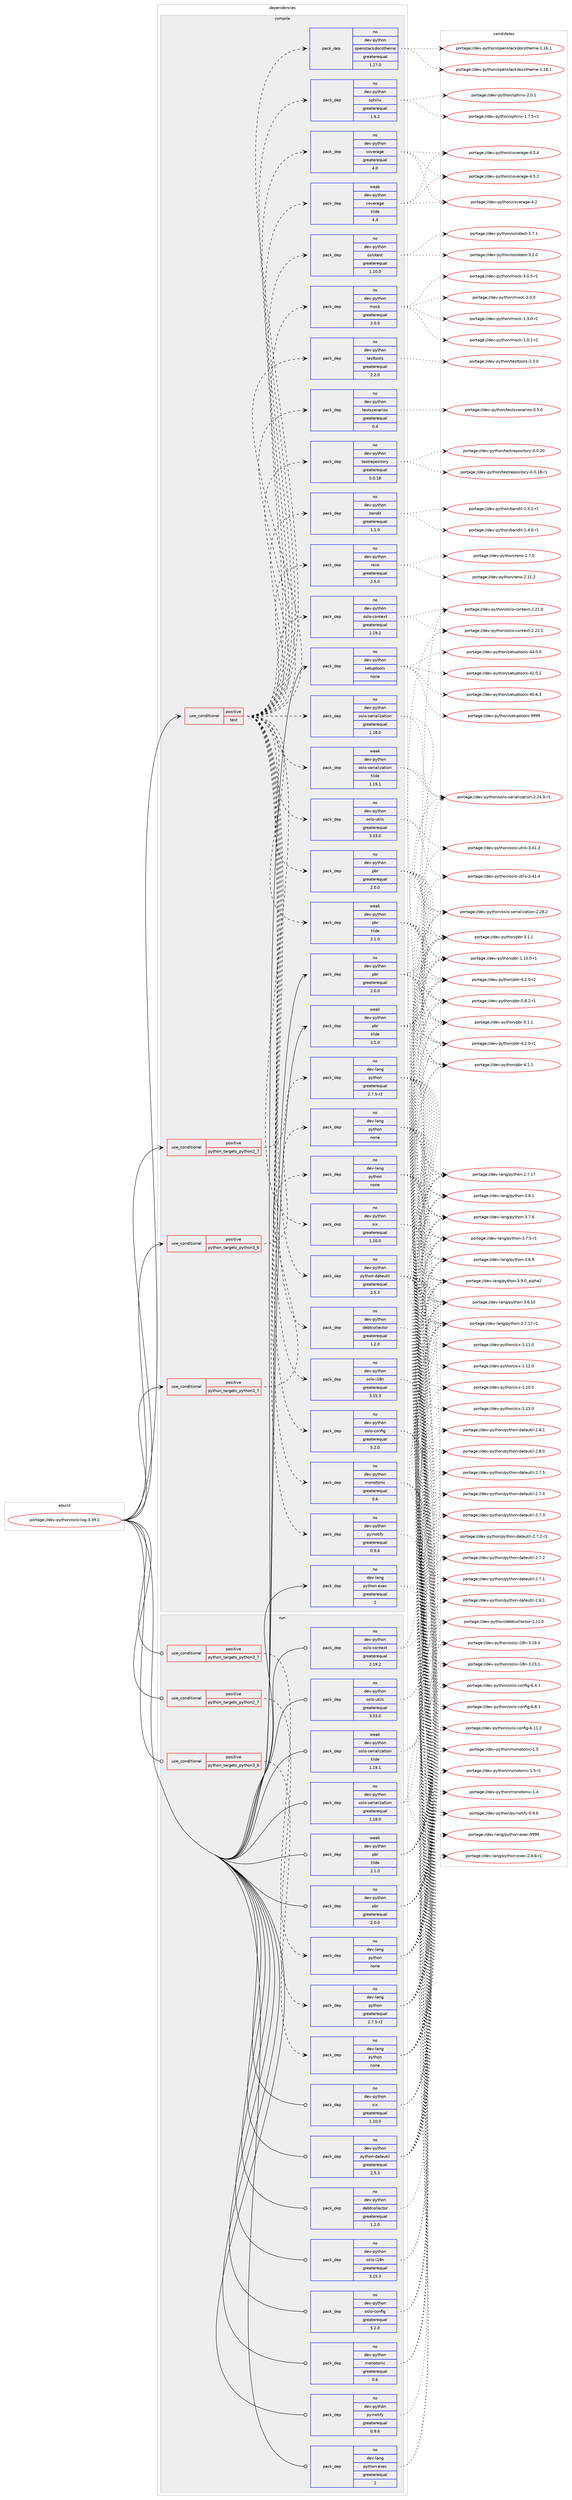 digraph prolog {

# *************
# Graph options
# *************

newrank=true;
concentrate=true;
compound=true;
graph [rankdir=LR,fontname=Helvetica,fontsize=10,ranksep=1.5];#, ranksep=2.5, nodesep=0.2];
edge  [arrowhead=vee];
node  [fontname=Helvetica,fontsize=10];

# **********
# The ebuild
# **********

subgraph cluster_leftcol {
color=gray;
rank=same;
label=<<i>ebuild</i>>;
id [label="portage://dev-python/oslo-log-3.39.2", color=red, width=4, href="../dev-python/oslo-log-3.39.2.svg"];
}

# ****************
# The dependencies
# ****************

subgraph cluster_midcol {
color=gray;
label=<<i>dependencies</i>>;
subgraph cluster_compile {
fillcolor="#eeeeee";
style=filled;
label=<<i>compile</i>>;
subgraph cond111682 {
dependency445777 [label=<<TABLE BORDER="0" CELLBORDER="1" CELLSPACING="0" CELLPADDING="4"><TR><TD ROWSPAN="3" CELLPADDING="10">use_conditional</TD></TR><TR><TD>positive</TD></TR><TR><TD>python_targets_python2_7</TD></TR></TABLE>>, shape=none, color=red];
subgraph pack329122 {
dependency445778 [label=<<TABLE BORDER="0" CELLBORDER="1" CELLSPACING="0" CELLPADDING="4" WIDTH="220"><TR><TD ROWSPAN="6" CELLPADDING="30">pack_dep</TD></TR><TR><TD WIDTH="110">no</TD></TR><TR><TD>dev-lang</TD></TR><TR><TD>python</TD></TR><TR><TD>greaterequal</TD></TR><TR><TD>2.7.5-r2</TD></TR></TABLE>>, shape=none, color=blue];
}
dependency445777:e -> dependency445778:w [weight=20,style="dashed",arrowhead="vee"];
}
id:e -> dependency445777:w [weight=20,style="solid",arrowhead="vee"];
subgraph cond111683 {
dependency445779 [label=<<TABLE BORDER="0" CELLBORDER="1" CELLSPACING="0" CELLPADDING="4"><TR><TD ROWSPAN="3" CELLPADDING="10">use_conditional</TD></TR><TR><TD>positive</TD></TR><TR><TD>python_targets_python3_6</TD></TR></TABLE>>, shape=none, color=red];
subgraph pack329123 {
dependency445780 [label=<<TABLE BORDER="0" CELLBORDER="1" CELLSPACING="0" CELLPADDING="4" WIDTH="220"><TR><TD ROWSPAN="6" CELLPADDING="30">pack_dep</TD></TR><TR><TD WIDTH="110">no</TD></TR><TR><TD>dev-lang</TD></TR><TR><TD>python</TD></TR><TR><TD>none</TD></TR><TR><TD></TD></TR></TABLE>>, shape=none, color=blue];
}
dependency445779:e -> dependency445780:w [weight=20,style="dashed",arrowhead="vee"];
}
id:e -> dependency445779:w [weight=20,style="solid",arrowhead="vee"];
subgraph cond111684 {
dependency445781 [label=<<TABLE BORDER="0" CELLBORDER="1" CELLSPACING="0" CELLPADDING="4"><TR><TD ROWSPAN="3" CELLPADDING="10">use_conditional</TD></TR><TR><TD>positive</TD></TR><TR><TD>python_targets_python3_7</TD></TR></TABLE>>, shape=none, color=red];
subgraph pack329124 {
dependency445782 [label=<<TABLE BORDER="0" CELLBORDER="1" CELLSPACING="0" CELLPADDING="4" WIDTH="220"><TR><TD ROWSPAN="6" CELLPADDING="30">pack_dep</TD></TR><TR><TD WIDTH="110">no</TD></TR><TR><TD>dev-lang</TD></TR><TR><TD>python</TD></TR><TR><TD>none</TD></TR><TR><TD></TD></TR></TABLE>>, shape=none, color=blue];
}
dependency445781:e -> dependency445782:w [weight=20,style="dashed",arrowhead="vee"];
}
id:e -> dependency445781:w [weight=20,style="solid",arrowhead="vee"];
subgraph cond111685 {
dependency445783 [label=<<TABLE BORDER="0" CELLBORDER="1" CELLSPACING="0" CELLPADDING="4"><TR><TD ROWSPAN="3" CELLPADDING="10">use_conditional</TD></TR><TR><TD>positive</TD></TR><TR><TD>test</TD></TR></TABLE>>, shape=none, color=red];
subgraph pack329125 {
dependency445784 [label=<<TABLE BORDER="0" CELLBORDER="1" CELLSPACING="0" CELLPADDING="4" WIDTH="220"><TR><TD ROWSPAN="6" CELLPADDING="30">pack_dep</TD></TR><TR><TD WIDTH="110">no</TD></TR><TR><TD>dev-python</TD></TR><TR><TD>pbr</TD></TR><TR><TD>greaterequal</TD></TR><TR><TD>2.0.0</TD></TR></TABLE>>, shape=none, color=blue];
}
dependency445783:e -> dependency445784:w [weight=20,style="dashed",arrowhead="vee"];
subgraph pack329126 {
dependency445785 [label=<<TABLE BORDER="0" CELLBORDER="1" CELLSPACING="0" CELLPADDING="4" WIDTH="220"><TR><TD ROWSPAN="6" CELLPADDING="30">pack_dep</TD></TR><TR><TD WIDTH="110">weak</TD></TR><TR><TD>dev-python</TD></TR><TR><TD>pbr</TD></TR><TR><TD>tilde</TD></TR><TR><TD>2.1.0</TD></TR></TABLE>>, shape=none, color=blue];
}
dependency445783:e -> dependency445785:w [weight=20,style="dashed",arrowhead="vee"];
subgraph pack329127 {
dependency445786 [label=<<TABLE BORDER="0" CELLBORDER="1" CELLSPACING="0" CELLPADDING="4" WIDTH="220"><TR><TD ROWSPAN="6" CELLPADDING="30">pack_dep</TD></TR><TR><TD WIDTH="110">no</TD></TR><TR><TD>dev-python</TD></TR><TR><TD>six</TD></TR><TR><TD>greaterequal</TD></TR><TR><TD>1.10.0</TD></TR></TABLE>>, shape=none, color=blue];
}
dependency445783:e -> dependency445786:w [weight=20,style="dashed",arrowhead="vee"];
subgraph pack329128 {
dependency445787 [label=<<TABLE BORDER="0" CELLBORDER="1" CELLSPACING="0" CELLPADDING="4" WIDTH="220"><TR><TD ROWSPAN="6" CELLPADDING="30">pack_dep</TD></TR><TR><TD WIDTH="110">no</TD></TR><TR><TD>dev-python</TD></TR><TR><TD>oslo-config</TD></TR><TR><TD>greaterequal</TD></TR><TR><TD>5.2.0</TD></TR></TABLE>>, shape=none, color=blue];
}
dependency445783:e -> dependency445787:w [weight=20,style="dashed",arrowhead="vee"];
subgraph pack329129 {
dependency445788 [label=<<TABLE BORDER="0" CELLBORDER="1" CELLSPACING="0" CELLPADDING="4" WIDTH="220"><TR><TD ROWSPAN="6" CELLPADDING="30">pack_dep</TD></TR><TR><TD WIDTH="110">no</TD></TR><TR><TD>dev-python</TD></TR><TR><TD>oslo-context</TD></TR><TR><TD>greaterequal</TD></TR><TR><TD>2.19.2</TD></TR></TABLE>>, shape=none, color=blue];
}
dependency445783:e -> dependency445788:w [weight=20,style="dashed",arrowhead="vee"];
subgraph pack329130 {
dependency445789 [label=<<TABLE BORDER="0" CELLBORDER="1" CELLSPACING="0" CELLPADDING="4" WIDTH="220"><TR><TD ROWSPAN="6" CELLPADDING="30">pack_dep</TD></TR><TR><TD WIDTH="110">no</TD></TR><TR><TD>dev-python</TD></TR><TR><TD>oslo-i18n</TD></TR><TR><TD>greaterequal</TD></TR><TR><TD>3.15.3</TD></TR></TABLE>>, shape=none, color=blue];
}
dependency445783:e -> dependency445789:w [weight=20,style="dashed",arrowhead="vee"];
subgraph pack329131 {
dependency445790 [label=<<TABLE BORDER="0" CELLBORDER="1" CELLSPACING="0" CELLPADDING="4" WIDTH="220"><TR><TD ROWSPAN="6" CELLPADDING="30">pack_dep</TD></TR><TR><TD WIDTH="110">no</TD></TR><TR><TD>dev-python</TD></TR><TR><TD>oslo-utils</TD></TR><TR><TD>greaterequal</TD></TR><TR><TD>3.33.0</TD></TR></TABLE>>, shape=none, color=blue];
}
dependency445783:e -> dependency445790:w [weight=20,style="dashed",arrowhead="vee"];
subgraph pack329132 {
dependency445791 [label=<<TABLE BORDER="0" CELLBORDER="1" CELLSPACING="0" CELLPADDING="4" WIDTH="220"><TR><TD ROWSPAN="6" CELLPADDING="30">pack_dep</TD></TR><TR><TD WIDTH="110">no</TD></TR><TR><TD>dev-python</TD></TR><TR><TD>oslo-serialization</TD></TR><TR><TD>greaterequal</TD></TR><TR><TD>1.18.0</TD></TR></TABLE>>, shape=none, color=blue];
}
dependency445783:e -> dependency445791:w [weight=20,style="dashed",arrowhead="vee"];
subgraph pack329133 {
dependency445792 [label=<<TABLE BORDER="0" CELLBORDER="1" CELLSPACING="0" CELLPADDING="4" WIDTH="220"><TR><TD ROWSPAN="6" CELLPADDING="30">pack_dep</TD></TR><TR><TD WIDTH="110">weak</TD></TR><TR><TD>dev-python</TD></TR><TR><TD>oslo-serialization</TD></TR><TR><TD>tilde</TD></TR><TR><TD>1.19.1</TD></TR></TABLE>>, shape=none, color=blue];
}
dependency445783:e -> dependency445792:w [weight=20,style="dashed",arrowhead="vee"];
subgraph pack329134 {
dependency445793 [label=<<TABLE BORDER="0" CELLBORDER="1" CELLSPACING="0" CELLPADDING="4" WIDTH="220"><TR><TD ROWSPAN="6" CELLPADDING="30">pack_dep</TD></TR><TR><TD WIDTH="110">no</TD></TR><TR><TD>dev-python</TD></TR><TR><TD>debtcollector</TD></TR><TR><TD>greaterequal</TD></TR><TR><TD>1.2.0</TD></TR></TABLE>>, shape=none, color=blue];
}
dependency445783:e -> dependency445793:w [weight=20,style="dashed",arrowhead="vee"];
subgraph pack329135 {
dependency445794 [label=<<TABLE BORDER="0" CELLBORDER="1" CELLSPACING="0" CELLPADDING="4" WIDTH="220"><TR><TD ROWSPAN="6" CELLPADDING="30">pack_dep</TD></TR><TR><TD WIDTH="110">no</TD></TR><TR><TD>dev-python</TD></TR><TR><TD>pyinotify</TD></TR><TR><TD>greaterequal</TD></TR><TR><TD>0.9.6</TD></TR></TABLE>>, shape=none, color=blue];
}
dependency445783:e -> dependency445794:w [weight=20,style="dashed",arrowhead="vee"];
subgraph pack329136 {
dependency445795 [label=<<TABLE BORDER="0" CELLBORDER="1" CELLSPACING="0" CELLPADDING="4" WIDTH="220"><TR><TD ROWSPAN="6" CELLPADDING="30">pack_dep</TD></TR><TR><TD WIDTH="110">no</TD></TR><TR><TD>dev-python</TD></TR><TR><TD>python-dateutil</TD></TR><TR><TD>greaterequal</TD></TR><TR><TD>2.5.3</TD></TR></TABLE>>, shape=none, color=blue];
}
dependency445783:e -> dependency445795:w [weight=20,style="dashed",arrowhead="vee"];
subgraph pack329137 {
dependency445796 [label=<<TABLE BORDER="0" CELLBORDER="1" CELLSPACING="0" CELLPADDING="4" WIDTH="220"><TR><TD ROWSPAN="6" CELLPADDING="30">pack_dep</TD></TR><TR><TD WIDTH="110">no</TD></TR><TR><TD>dev-python</TD></TR><TR><TD>monotonic</TD></TR><TR><TD>greaterequal</TD></TR><TR><TD>0.6</TD></TR></TABLE>>, shape=none, color=blue];
}
dependency445783:e -> dependency445796:w [weight=20,style="dashed",arrowhead="vee"];
subgraph pack329138 {
dependency445797 [label=<<TABLE BORDER="0" CELLBORDER="1" CELLSPACING="0" CELLPADDING="4" WIDTH="220"><TR><TD ROWSPAN="6" CELLPADDING="30">pack_dep</TD></TR><TR><TD WIDTH="110">no</TD></TR><TR><TD>dev-python</TD></TR><TR><TD>testrepository</TD></TR><TR><TD>greaterequal</TD></TR><TR><TD>0.0.18</TD></TR></TABLE>>, shape=none, color=blue];
}
dependency445783:e -> dependency445797:w [weight=20,style="dashed",arrowhead="vee"];
subgraph pack329139 {
dependency445798 [label=<<TABLE BORDER="0" CELLBORDER="1" CELLSPACING="0" CELLPADDING="4" WIDTH="220"><TR><TD ROWSPAN="6" CELLPADDING="30">pack_dep</TD></TR><TR><TD WIDTH="110">no</TD></TR><TR><TD>dev-python</TD></TR><TR><TD>testscenarios</TD></TR><TR><TD>greaterequal</TD></TR><TR><TD>0.4</TD></TR></TABLE>>, shape=none, color=blue];
}
dependency445783:e -> dependency445798:w [weight=20,style="dashed",arrowhead="vee"];
subgraph pack329140 {
dependency445799 [label=<<TABLE BORDER="0" CELLBORDER="1" CELLSPACING="0" CELLPADDING="4" WIDTH="220"><TR><TD ROWSPAN="6" CELLPADDING="30">pack_dep</TD></TR><TR><TD WIDTH="110">no</TD></TR><TR><TD>dev-python</TD></TR><TR><TD>testtools</TD></TR><TR><TD>greaterequal</TD></TR><TR><TD>2.2.0</TD></TR></TABLE>>, shape=none, color=blue];
}
dependency445783:e -> dependency445799:w [weight=20,style="dashed",arrowhead="vee"];
subgraph pack329141 {
dependency445800 [label=<<TABLE BORDER="0" CELLBORDER="1" CELLSPACING="0" CELLPADDING="4" WIDTH="220"><TR><TD ROWSPAN="6" CELLPADDING="30">pack_dep</TD></TR><TR><TD WIDTH="110">no</TD></TR><TR><TD>dev-python</TD></TR><TR><TD>mock</TD></TR><TR><TD>greaterequal</TD></TR><TR><TD>2.0.0</TD></TR></TABLE>>, shape=none, color=blue];
}
dependency445783:e -> dependency445800:w [weight=20,style="dashed",arrowhead="vee"];
subgraph pack329142 {
dependency445801 [label=<<TABLE BORDER="0" CELLBORDER="1" CELLSPACING="0" CELLPADDING="4" WIDTH="220"><TR><TD ROWSPAN="6" CELLPADDING="30">pack_dep</TD></TR><TR><TD WIDTH="110">no</TD></TR><TR><TD>dev-python</TD></TR><TR><TD>oslotest</TD></TR><TR><TD>greaterequal</TD></TR><TR><TD>1.10.0</TD></TR></TABLE>>, shape=none, color=blue];
}
dependency445783:e -> dependency445801:w [weight=20,style="dashed",arrowhead="vee"];
subgraph pack329143 {
dependency445802 [label=<<TABLE BORDER="0" CELLBORDER="1" CELLSPACING="0" CELLPADDING="4" WIDTH="220"><TR><TD ROWSPAN="6" CELLPADDING="30">pack_dep</TD></TR><TR><TD WIDTH="110">no</TD></TR><TR><TD>dev-python</TD></TR><TR><TD>coverage</TD></TR><TR><TD>greaterequal</TD></TR><TR><TD>4.0</TD></TR></TABLE>>, shape=none, color=blue];
}
dependency445783:e -> dependency445802:w [weight=20,style="dashed",arrowhead="vee"];
subgraph pack329144 {
dependency445803 [label=<<TABLE BORDER="0" CELLBORDER="1" CELLSPACING="0" CELLPADDING="4" WIDTH="220"><TR><TD ROWSPAN="6" CELLPADDING="30">pack_dep</TD></TR><TR><TD WIDTH="110">weak</TD></TR><TR><TD>dev-python</TD></TR><TR><TD>coverage</TD></TR><TR><TD>tilde</TD></TR><TR><TD>4.4</TD></TR></TABLE>>, shape=none, color=blue];
}
dependency445783:e -> dependency445803:w [weight=20,style="dashed",arrowhead="vee"];
subgraph pack329145 {
dependency445804 [label=<<TABLE BORDER="0" CELLBORDER="1" CELLSPACING="0" CELLPADDING="4" WIDTH="220"><TR><TD ROWSPAN="6" CELLPADDING="30">pack_dep</TD></TR><TR><TD WIDTH="110">no</TD></TR><TR><TD>dev-python</TD></TR><TR><TD>sphinx</TD></TR><TR><TD>greaterequal</TD></TR><TR><TD>1.6.2</TD></TR></TABLE>>, shape=none, color=blue];
}
dependency445783:e -> dependency445804:w [weight=20,style="dashed",arrowhead="vee"];
subgraph pack329146 {
dependency445805 [label=<<TABLE BORDER="0" CELLBORDER="1" CELLSPACING="0" CELLPADDING="4" WIDTH="220"><TR><TD ROWSPAN="6" CELLPADDING="30">pack_dep</TD></TR><TR><TD WIDTH="110">no</TD></TR><TR><TD>dev-python</TD></TR><TR><TD>openstackdocstheme</TD></TR><TR><TD>greaterequal</TD></TR><TR><TD>1.17.0</TD></TR></TABLE>>, shape=none, color=blue];
}
dependency445783:e -> dependency445805:w [weight=20,style="dashed",arrowhead="vee"];
subgraph pack329147 {
dependency445806 [label=<<TABLE BORDER="0" CELLBORDER="1" CELLSPACING="0" CELLPADDING="4" WIDTH="220"><TR><TD ROWSPAN="6" CELLPADDING="30">pack_dep</TD></TR><TR><TD WIDTH="110">no</TD></TR><TR><TD>dev-python</TD></TR><TR><TD>reno</TD></TR><TR><TD>greaterequal</TD></TR><TR><TD>2.5.0</TD></TR></TABLE>>, shape=none, color=blue];
}
dependency445783:e -> dependency445806:w [weight=20,style="dashed",arrowhead="vee"];
subgraph pack329148 {
dependency445807 [label=<<TABLE BORDER="0" CELLBORDER="1" CELLSPACING="0" CELLPADDING="4" WIDTH="220"><TR><TD ROWSPAN="6" CELLPADDING="30">pack_dep</TD></TR><TR><TD WIDTH="110">no</TD></TR><TR><TD>dev-python</TD></TR><TR><TD>bandit</TD></TR><TR><TD>greaterequal</TD></TR><TR><TD>1.1.0</TD></TR></TABLE>>, shape=none, color=blue];
}
dependency445783:e -> dependency445807:w [weight=20,style="dashed",arrowhead="vee"];
}
id:e -> dependency445783:w [weight=20,style="solid",arrowhead="vee"];
subgraph pack329149 {
dependency445808 [label=<<TABLE BORDER="0" CELLBORDER="1" CELLSPACING="0" CELLPADDING="4" WIDTH="220"><TR><TD ROWSPAN="6" CELLPADDING="30">pack_dep</TD></TR><TR><TD WIDTH="110">no</TD></TR><TR><TD>dev-lang</TD></TR><TR><TD>python-exec</TD></TR><TR><TD>greaterequal</TD></TR><TR><TD>2</TD></TR></TABLE>>, shape=none, color=blue];
}
id:e -> dependency445808:w [weight=20,style="solid",arrowhead="vee"];
subgraph pack329150 {
dependency445809 [label=<<TABLE BORDER="0" CELLBORDER="1" CELLSPACING="0" CELLPADDING="4" WIDTH="220"><TR><TD ROWSPAN="6" CELLPADDING="30">pack_dep</TD></TR><TR><TD WIDTH="110">no</TD></TR><TR><TD>dev-python</TD></TR><TR><TD>pbr</TD></TR><TR><TD>greaterequal</TD></TR><TR><TD>2.0.0</TD></TR></TABLE>>, shape=none, color=blue];
}
id:e -> dependency445809:w [weight=20,style="solid",arrowhead="vee"];
subgraph pack329151 {
dependency445810 [label=<<TABLE BORDER="0" CELLBORDER="1" CELLSPACING="0" CELLPADDING="4" WIDTH="220"><TR><TD ROWSPAN="6" CELLPADDING="30">pack_dep</TD></TR><TR><TD WIDTH="110">no</TD></TR><TR><TD>dev-python</TD></TR><TR><TD>setuptools</TD></TR><TR><TD>none</TD></TR><TR><TD></TD></TR></TABLE>>, shape=none, color=blue];
}
id:e -> dependency445810:w [weight=20,style="solid",arrowhead="vee"];
subgraph pack329152 {
dependency445811 [label=<<TABLE BORDER="0" CELLBORDER="1" CELLSPACING="0" CELLPADDING="4" WIDTH="220"><TR><TD ROWSPAN="6" CELLPADDING="30">pack_dep</TD></TR><TR><TD WIDTH="110">weak</TD></TR><TR><TD>dev-python</TD></TR><TR><TD>pbr</TD></TR><TR><TD>tilde</TD></TR><TR><TD>2.1.0</TD></TR></TABLE>>, shape=none, color=blue];
}
id:e -> dependency445811:w [weight=20,style="solid",arrowhead="vee"];
}
subgraph cluster_compileandrun {
fillcolor="#eeeeee";
style=filled;
label=<<i>compile and run</i>>;
}
subgraph cluster_run {
fillcolor="#eeeeee";
style=filled;
label=<<i>run</i>>;
subgraph cond111686 {
dependency445812 [label=<<TABLE BORDER="0" CELLBORDER="1" CELLSPACING="0" CELLPADDING="4"><TR><TD ROWSPAN="3" CELLPADDING="10">use_conditional</TD></TR><TR><TD>positive</TD></TR><TR><TD>python_targets_python2_7</TD></TR></TABLE>>, shape=none, color=red];
subgraph pack329153 {
dependency445813 [label=<<TABLE BORDER="0" CELLBORDER="1" CELLSPACING="0" CELLPADDING="4" WIDTH="220"><TR><TD ROWSPAN="6" CELLPADDING="30">pack_dep</TD></TR><TR><TD WIDTH="110">no</TD></TR><TR><TD>dev-lang</TD></TR><TR><TD>python</TD></TR><TR><TD>greaterequal</TD></TR><TR><TD>2.7.5-r2</TD></TR></TABLE>>, shape=none, color=blue];
}
dependency445812:e -> dependency445813:w [weight=20,style="dashed",arrowhead="vee"];
}
id:e -> dependency445812:w [weight=20,style="solid",arrowhead="odot"];
subgraph cond111687 {
dependency445814 [label=<<TABLE BORDER="0" CELLBORDER="1" CELLSPACING="0" CELLPADDING="4"><TR><TD ROWSPAN="3" CELLPADDING="10">use_conditional</TD></TR><TR><TD>positive</TD></TR><TR><TD>python_targets_python3_6</TD></TR></TABLE>>, shape=none, color=red];
subgraph pack329154 {
dependency445815 [label=<<TABLE BORDER="0" CELLBORDER="1" CELLSPACING="0" CELLPADDING="4" WIDTH="220"><TR><TD ROWSPAN="6" CELLPADDING="30">pack_dep</TD></TR><TR><TD WIDTH="110">no</TD></TR><TR><TD>dev-lang</TD></TR><TR><TD>python</TD></TR><TR><TD>none</TD></TR><TR><TD></TD></TR></TABLE>>, shape=none, color=blue];
}
dependency445814:e -> dependency445815:w [weight=20,style="dashed",arrowhead="vee"];
}
id:e -> dependency445814:w [weight=20,style="solid",arrowhead="odot"];
subgraph cond111688 {
dependency445816 [label=<<TABLE BORDER="0" CELLBORDER="1" CELLSPACING="0" CELLPADDING="4"><TR><TD ROWSPAN="3" CELLPADDING="10">use_conditional</TD></TR><TR><TD>positive</TD></TR><TR><TD>python_targets_python3_7</TD></TR></TABLE>>, shape=none, color=red];
subgraph pack329155 {
dependency445817 [label=<<TABLE BORDER="0" CELLBORDER="1" CELLSPACING="0" CELLPADDING="4" WIDTH="220"><TR><TD ROWSPAN="6" CELLPADDING="30">pack_dep</TD></TR><TR><TD WIDTH="110">no</TD></TR><TR><TD>dev-lang</TD></TR><TR><TD>python</TD></TR><TR><TD>none</TD></TR><TR><TD></TD></TR></TABLE>>, shape=none, color=blue];
}
dependency445816:e -> dependency445817:w [weight=20,style="dashed",arrowhead="vee"];
}
id:e -> dependency445816:w [weight=20,style="solid",arrowhead="odot"];
subgraph pack329156 {
dependency445818 [label=<<TABLE BORDER="0" CELLBORDER="1" CELLSPACING="0" CELLPADDING="4" WIDTH="220"><TR><TD ROWSPAN="6" CELLPADDING="30">pack_dep</TD></TR><TR><TD WIDTH="110">no</TD></TR><TR><TD>dev-lang</TD></TR><TR><TD>python-exec</TD></TR><TR><TD>greaterequal</TD></TR><TR><TD>2</TD></TR></TABLE>>, shape=none, color=blue];
}
id:e -> dependency445818:w [weight=20,style="solid",arrowhead="odot"];
subgraph pack329157 {
dependency445819 [label=<<TABLE BORDER="0" CELLBORDER="1" CELLSPACING="0" CELLPADDING="4" WIDTH="220"><TR><TD ROWSPAN="6" CELLPADDING="30">pack_dep</TD></TR><TR><TD WIDTH="110">no</TD></TR><TR><TD>dev-python</TD></TR><TR><TD>debtcollector</TD></TR><TR><TD>greaterequal</TD></TR><TR><TD>1.2.0</TD></TR></TABLE>>, shape=none, color=blue];
}
id:e -> dependency445819:w [weight=20,style="solid",arrowhead="odot"];
subgraph pack329158 {
dependency445820 [label=<<TABLE BORDER="0" CELLBORDER="1" CELLSPACING="0" CELLPADDING="4" WIDTH="220"><TR><TD ROWSPAN="6" CELLPADDING="30">pack_dep</TD></TR><TR><TD WIDTH="110">no</TD></TR><TR><TD>dev-python</TD></TR><TR><TD>monotonic</TD></TR><TR><TD>greaterequal</TD></TR><TR><TD>0.6</TD></TR></TABLE>>, shape=none, color=blue];
}
id:e -> dependency445820:w [weight=20,style="solid",arrowhead="odot"];
subgraph pack329159 {
dependency445821 [label=<<TABLE BORDER="0" CELLBORDER="1" CELLSPACING="0" CELLPADDING="4" WIDTH="220"><TR><TD ROWSPAN="6" CELLPADDING="30">pack_dep</TD></TR><TR><TD WIDTH="110">no</TD></TR><TR><TD>dev-python</TD></TR><TR><TD>oslo-config</TD></TR><TR><TD>greaterequal</TD></TR><TR><TD>5.2.0</TD></TR></TABLE>>, shape=none, color=blue];
}
id:e -> dependency445821:w [weight=20,style="solid",arrowhead="odot"];
subgraph pack329160 {
dependency445822 [label=<<TABLE BORDER="0" CELLBORDER="1" CELLSPACING="0" CELLPADDING="4" WIDTH="220"><TR><TD ROWSPAN="6" CELLPADDING="30">pack_dep</TD></TR><TR><TD WIDTH="110">no</TD></TR><TR><TD>dev-python</TD></TR><TR><TD>oslo-context</TD></TR><TR><TD>greaterequal</TD></TR><TR><TD>2.19.2</TD></TR></TABLE>>, shape=none, color=blue];
}
id:e -> dependency445822:w [weight=20,style="solid",arrowhead="odot"];
subgraph pack329161 {
dependency445823 [label=<<TABLE BORDER="0" CELLBORDER="1" CELLSPACING="0" CELLPADDING="4" WIDTH="220"><TR><TD ROWSPAN="6" CELLPADDING="30">pack_dep</TD></TR><TR><TD WIDTH="110">no</TD></TR><TR><TD>dev-python</TD></TR><TR><TD>oslo-i18n</TD></TR><TR><TD>greaterequal</TD></TR><TR><TD>3.15.3</TD></TR></TABLE>>, shape=none, color=blue];
}
id:e -> dependency445823:w [weight=20,style="solid",arrowhead="odot"];
subgraph pack329162 {
dependency445824 [label=<<TABLE BORDER="0" CELLBORDER="1" CELLSPACING="0" CELLPADDING="4" WIDTH="220"><TR><TD ROWSPAN="6" CELLPADDING="30">pack_dep</TD></TR><TR><TD WIDTH="110">no</TD></TR><TR><TD>dev-python</TD></TR><TR><TD>oslo-serialization</TD></TR><TR><TD>greaterequal</TD></TR><TR><TD>1.18.0</TD></TR></TABLE>>, shape=none, color=blue];
}
id:e -> dependency445824:w [weight=20,style="solid",arrowhead="odot"];
subgraph pack329163 {
dependency445825 [label=<<TABLE BORDER="0" CELLBORDER="1" CELLSPACING="0" CELLPADDING="4" WIDTH="220"><TR><TD ROWSPAN="6" CELLPADDING="30">pack_dep</TD></TR><TR><TD WIDTH="110">no</TD></TR><TR><TD>dev-python</TD></TR><TR><TD>oslo-utils</TD></TR><TR><TD>greaterequal</TD></TR><TR><TD>3.33.0</TD></TR></TABLE>>, shape=none, color=blue];
}
id:e -> dependency445825:w [weight=20,style="solid",arrowhead="odot"];
subgraph pack329164 {
dependency445826 [label=<<TABLE BORDER="0" CELLBORDER="1" CELLSPACING="0" CELLPADDING="4" WIDTH="220"><TR><TD ROWSPAN="6" CELLPADDING="30">pack_dep</TD></TR><TR><TD WIDTH="110">no</TD></TR><TR><TD>dev-python</TD></TR><TR><TD>pbr</TD></TR><TR><TD>greaterequal</TD></TR><TR><TD>2.0.0</TD></TR></TABLE>>, shape=none, color=blue];
}
id:e -> dependency445826:w [weight=20,style="solid",arrowhead="odot"];
subgraph pack329165 {
dependency445827 [label=<<TABLE BORDER="0" CELLBORDER="1" CELLSPACING="0" CELLPADDING="4" WIDTH="220"><TR><TD ROWSPAN="6" CELLPADDING="30">pack_dep</TD></TR><TR><TD WIDTH="110">no</TD></TR><TR><TD>dev-python</TD></TR><TR><TD>pyinotify</TD></TR><TR><TD>greaterequal</TD></TR><TR><TD>0.9.6</TD></TR></TABLE>>, shape=none, color=blue];
}
id:e -> dependency445827:w [weight=20,style="solid",arrowhead="odot"];
subgraph pack329166 {
dependency445828 [label=<<TABLE BORDER="0" CELLBORDER="1" CELLSPACING="0" CELLPADDING="4" WIDTH="220"><TR><TD ROWSPAN="6" CELLPADDING="30">pack_dep</TD></TR><TR><TD WIDTH="110">no</TD></TR><TR><TD>dev-python</TD></TR><TR><TD>python-dateutil</TD></TR><TR><TD>greaterequal</TD></TR><TR><TD>2.5.3</TD></TR></TABLE>>, shape=none, color=blue];
}
id:e -> dependency445828:w [weight=20,style="solid",arrowhead="odot"];
subgraph pack329167 {
dependency445829 [label=<<TABLE BORDER="0" CELLBORDER="1" CELLSPACING="0" CELLPADDING="4" WIDTH="220"><TR><TD ROWSPAN="6" CELLPADDING="30">pack_dep</TD></TR><TR><TD WIDTH="110">no</TD></TR><TR><TD>dev-python</TD></TR><TR><TD>six</TD></TR><TR><TD>greaterequal</TD></TR><TR><TD>1.10.0</TD></TR></TABLE>>, shape=none, color=blue];
}
id:e -> dependency445829:w [weight=20,style="solid",arrowhead="odot"];
subgraph pack329168 {
dependency445830 [label=<<TABLE BORDER="0" CELLBORDER="1" CELLSPACING="0" CELLPADDING="4" WIDTH="220"><TR><TD ROWSPAN="6" CELLPADDING="30">pack_dep</TD></TR><TR><TD WIDTH="110">weak</TD></TR><TR><TD>dev-python</TD></TR><TR><TD>oslo-serialization</TD></TR><TR><TD>tilde</TD></TR><TR><TD>1.19.1</TD></TR></TABLE>>, shape=none, color=blue];
}
id:e -> dependency445830:w [weight=20,style="solid",arrowhead="odot"];
subgraph pack329169 {
dependency445831 [label=<<TABLE BORDER="0" CELLBORDER="1" CELLSPACING="0" CELLPADDING="4" WIDTH="220"><TR><TD ROWSPAN="6" CELLPADDING="30">pack_dep</TD></TR><TR><TD WIDTH="110">weak</TD></TR><TR><TD>dev-python</TD></TR><TR><TD>pbr</TD></TR><TR><TD>tilde</TD></TR><TR><TD>2.1.0</TD></TR></TABLE>>, shape=none, color=blue];
}
id:e -> dependency445831:w [weight=20,style="solid",arrowhead="odot"];
}
}

# **************
# The candidates
# **************

subgraph cluster_choices {
rank=same;
color=gray;
label=<<i>candidates</i>>;

subgraph choice329122 {
color=black;
nodesep=1;
choice10010111845108971101034711212111610411111045514657464895971081121049750 [label="portage://dev-lang/python-3.9.0_alpha2", color=red, width=4,href="../dev-lang/python-3.9.0_alpha2.svg"];
choice100101118451089711010347112121116104111110455146564649 [label="portage://dev-lang/python-3.8.1", color=red, width=4,href="../dev-lang/python-3.8.1.svg"];
choice100101118451089711010347112121116104111110455146554654 [label="portage://dev-lang/python-3.7.6", color=red, width=4,href="../dev-lang/python-3.7.6.svg"];
choice1001011184510897110103471121211161041111104551465546534511449 [label="portage://dev-lang/python-3.7.5-r1", color=red, width=4,href="../dev-lang/python-3.7.5-r1.svg"];
choice100101118451089711010347112121116104111110455146544657 [label="portage://dev-lang/python-3.6.9", color=red, width=4,href="../dev-lang/python-3.6.9.svg"];
choice10010111845108971101034711212111610411111045514654464948 [label="portage://dev-lang/python-3.6.10", color=red, width=4,href="../dev-lang/python-3.6.10.svg"];
choice100101118451089711010347112121116104111110455046554649554511449 [label="portage://dev-lang/python-2.7.17-r1", color=red, width=4,href="../dev-lang/python-2.7.17-r1.svg"];
choice10010111845108971101034711212111610411111045504655464955 [label="portage://dev-lang/python-2.7.17", color=red, width=4,href="../dev-lang/python-2.7.17.svg"];
dependency445778:e -> choice10010111845108971101034711212111610411111045514657464895971081121049750:w [style=dotted,weight="100"];
dependency445778:e -> choice100101118451089711010347112121116104111110455146564649:w [style=dotted,weight="100"];
dependency445778:e -> choice100101118451089711010347112121116104111110455146554654:w [style=dotted,weight="100"];
dependency445778:e -> choice1001011184510897110103471121211161041111104551465546534511449:w [style=dotted,weight="100"];
dependency445778:e -> choice100101118451089711010347112121116104111110455146544657:w [style=dotted,weight="100"];
dependency445778:e -> choice10010111845108971101034711212111610411111045514654464948:w [style=dotted,weight="100"];
dependency445778:e -> choice100101118451089711010347112121116104111110455046554649554511449:w [style=dotted,weight="100"];
dependency445778:e -> choice10010111845108971101034711212111610411111045504655464955:w [style=dotted,weight="100"];
}
subgraph choice329123 {
color=black;
nodesep=1;
choice10010111845108971101034711212111610411111045514657464895971081121049750 [label="portage://dev-lang/python-3.9.0_alpha2", color=red, width=4,href="../dev-lang/python-3.9.0_alpha2.svg"];
choice100101118451089711010347112121116104111110455146564649 [label="portage://dev-lang/python-3.8.1", color=red, width=4,href="../dev-lang/python-3.8.1.svg"];
choice100101118451089711010347112121116104111110455146554654 [label="portage://dev-lang/python-3.7.6", color=red, width=4,href="../dev-lang/python-3.7.6.svg"];
choice1001011184510897110103471121211161041111104551465546534511449 [label="portage://dev-lang/python-3.7.5-r1", color=red, width=4,href="../dev-lang/python-3.7.5-r1.svg"];
choice100101118451089711010347112121116104111110455146544657 [label="portage://dev-lang/python-3.6.9", color=red, width=4,href="../dev-lang/python-3.6.9.svg"];
choice10010111845108971101034711212111610411111045514654464948 [label="portage://dev-lang/python-3.6.10", color=red, width=4,href="../dev-lang/python-3.6.10.svg"];
choice100101118451089711010347112121116104111110455046554649554511449 [label="portage://dev-lang/python-2.7.17-r1", color=red, width=4,href="../dev-lang/python-2.7.17-r1.svg"];
choice10010111845108971101034711212111610411111045504655464955 [label="portage://dev-lang/python-2.7.17", color=red, width=4,href="../dev-lang/python-2.7.17.svg"];
dependency445780:e -> choice10010111845108971101034711212111610411111045514657464895971081121049750:w [style=dotted,weight="100"];
dependency445780:e -> choice100101118451089711010347112121116104111110455146564649:w [style=dotted,weight="100"];
dependency445780:e -> choice100101118451089711010347112121116104111110455146554654:w [style=dotted,weight="100"];
dependency445780:e -> choice1001011184510897110103471121211161041111104551465546534511449:w [style=dotted,weight="100"];
dependency445780:e -> choice100101118451089711010347112121116104111110455146544657:w [style=dotted,weight="100"];
dependency445780:e -> choice10010111845108971101034711212111610411111045514654464948:w [style=dotted,weight="100"];
dependency445780:e -> choice100101118451089711010347112121116104111110455046554649554511449:w [style=dotted,weight="100"];
dependency445780:e -> choice10010111845108971101034711212111610411111045504655464955:w [style=dotted,weight="100"];
}
subgraph choice329124 {
color=black;
nodesep=1;
choice10010111845108971101034711212111610411111045514657464895971081121049750 [label="portage://dev-lang/python-3.9.0_alpha2", color=red, width=4,href="../dev-lang/python-3.9.0_alpha2.svg"];
choice100101118451089711010347112121116104111110455146564649 [label="portage://dev-lang/python-3.8.1", color=red, width=4,href="../dev-lang/python-3.8.1.svg"];
choice100101118451089711010347112121116104111110455146554654 [label="portage://dev-lang/python-3.7.6", color=red, width=4,href="../dev-lang/python-3.7.6.svg"];
choice1001011184510897110103471121211161041111104551465546534511449 [label="portage://dev-lang/python-3.7.5-r1", color=red, width=4,href="../dev-lang/python-3.7.5-r1.svg"];
choice100101118451089711010347112121116104111110455146544657 [label="portage://dev-lang/python-3.6.9", color=red, width=4,href="../dev-lang/python-3.6.9.svg"];
choice10010111845108971101034711212111610411111045514654464948 [label="portage://dev-lang/python-3.6.10", color=red, width=4,href="../dev-lang/python-3.6.10.svg"];
choice100101118451089711010347112121116104111110455046554649554511449 [label="portage://dev-lang/python-2.7.17-r1", color=red, width=4,href="../dev-lang/python-2.7.17-r1.svg"];
choice10010111845108971101034711212111610411111045504655464955 [label="portage://dev-lang/python-2.7.17", color=red, width=4,href="../dev-lang/python-2.7.17.svg"];
dependency445782:e -> choice10010111845108971101034711212111610411111045514657464895971081121049750:w [style=dotted,weight="100"];
dependency445782:e -> choice100101118451089711010347112121116104111110455146564649:w [style=dotted,weight="100"];
dependency445782:e -> choice100101118451089711010347112121116104111110455146554654:w [style=dotted,weight="100"];
dependency445782:e -> choice1001011184510897110103471121211161041111104551465546534511449:w [style=dotted,weight="100"];
dependency445782:e -> choice100101118451089711010347112121116104111110455146544657:w [style=dotted,weight="100"];
dependency445782:e -> choice10010111845108971101034711212111610411111045514654464948:w [style=dotted,weight="100"];
dependency445782:e -> choice100101118451089711010347112121116104111110455046554649554511449:w [style=dotted,weight="100"];
dependency445782:e -> choice10010111845108971101034711212111610411111045504655464955:w [style=dotted,weight="100"];
}
subgraph choice329125 {
color=black;
nodesep=1;
choice100101118451121211161041111104711298114455346494649 [label="portage://dev-python/pbr-5.1.1", color=red, width=4,href="../dev-python/pbr-5.1.1.svg"];
choice1001011184511212111610411111047112981144552465046484511450 [label="portage://dev-python/pbr-4.2.0-r2", color=red, width=4,href="../dev-python/pbr-4.2.0-r2.svg"];
choice1001011184511212111610411111047112981144552465046484511449 [label="portage://dev-python/pbr-4.2.0-r1", color=red, width=4,href="../dev-python/pbr-4.2.0-r1.svg"];
choice100101118451121211161041111104711298114455246494649 [label="portage://dev-python/pbr-4.1.1", color=red, width=4,href="../dev-python/pbr-4.1.1.svg"];
choice100101118451121211161041111104711298114455146494649 [label="portage://dev-python/pbr-3.1.1", color=red, width=4,href="../dev-python/pbr-3.1.1.svg"];
choice100101118451121211161041111104711298114454946494846484511449 [label="portage://dev-python/pbr-1.10.0-r1", color=red, width=4,href="../dev-python/pbr-1.10.0-r1.svg"];
choice1001011184511212111610411111047112981144548465646504511449 [label="portage://dev-python/pbr-0.8.2-r1", color=red, width=4,href="../dev-python/pbr-0.8.2-r1.svg"];
dependency445784:e -> choice100101118451121211161041111104711298114455346494649:w [style=dotted,weight="100"];
dependency445784:e -> choice1001011184511212111610411111047112981144552465046484511450:w [style=dotted,weight="100"];
dependency445784:e -> choice1001011184511212111610411111047112981144552465046484511449:w [style=dotted,weight="100"];
dependency445784:e -> choice100101118451121211161041111104711298114455246494649:w [style=dotted,weight="100"];
dependency445784:e -> choice100101118451121211161041111104711298114455146494649:w [style=dotted,weight="100"];
dependency445784:e -> choice100101118451121211161041111104711298114454946494846484511449:w [style=dotted,weight="100"];
dependency445784:e -> choice1001011184511212111610411111047112981144548465646504511449:w [style=dotted,weight="100"];
}
subgraph choice329126 {
color=black;
nodesep=1;
choice100101118451121211161041111104711298114455346494649 [label="portage://dev-python/pbr-5.1.1", color=red, width=4,href="../dev-python/pbr-5.1.1.svg"];
choice1001011184511212111610411111047112981144552465046484511450 [label="portage://dev-python/pbr-4.2.0-r2", color=red, width=4,href="../dev-python/pbr-4.2.0-r2.svg"];
choice1001011184511212111610411111047112981144552465046484511449 [label="portage://dev-python/pbr-4.2.0-r1", color=red, width=4,href="../dev-python/pbr-4.2.0-r1.svg"];
choice100101118451121211161041111104711298114455246494649 [label="portage://dev-python/pbr-4.1.1", color=red, width=4,href="../dev-python/pbr-4.1.1.svg"];
choice100101118451121211161041111104711298114455146494649 [label="portage://dev-python/pbr-3.1.1", color=red, width=4,href="../dev-python/pbr-3.1.1.svg"];
choice100101118451121211161041111104711298114454946494846484511449 [label="portage://dev-python/pbr-1.10.0-r1", color=red, width=4,href="../dev-python/pbr-1.10.0-r1.svg"];
choice1001011184511212111610411111047112981144548465646504511449 [label="portage://dev-python/pbr-0.8.2-r1", color=red, width=4,href="../dev-python/pbr-0.8.2-r1.svg"];
dependency445785:e -> choice100101118451121211161041111104711298114455346494649:w [style=dotted,weight="100"];
dependency445785:e -> choice1001011184511212111610411111047112981144552465046484511450:w [style=dotted,weight="100"];
dependency445785:e -> choice1001011184511212111610411111047112981144552465046484511449:w [style=dotted,weight="100"];
dependency445785:e -> choice100101118451121211161041111104711298114455246494649:w [style=dotted,weight="100"];
dependency445785:e -> choice100101118451121211161041111104711298114455146494649:w [style=dotted,weight="100"];
dependency445785:e -> choice100101118451121211161041111104711298114454946494846484511449:w [style=dotted,weight="100"];
dependency445785:e -> choice1001011184511212111610411111047112981144548465646504511449:w [style=dotted,weight="100"];
}
subgraph choice329127 {
color=black;
nodesep=1;
choice100101118451121211161041111104711510512045494649514648 [label="portage://dev-python/six-1.13.0", color=red, width=4,href="../dev-python/six-1.13.0.svg"];
choice100101118451121211161041111104711510512045494649504648 [label="portage://dev-python/six-1.12.0", color=red, width=4,href="../dev-python/six-1.12.0.svg"];
choice100101118451121211161041111104711510512045494649494648 [label="portage://dev-python/six-1.11.0", color=red, width=4,href="../dev-python/six-1.11.0.svg"];
choice100101118451121211161041111104711510512045494649484648 [label="portage://dev-python/six-1.10.0", color=red, width=4,href="../dev-python/six-1.10.0.svg"];
dependency445786:e -> choice100101118451121211161041111104711510512045494649514648:w [style=dotted,weight="100"];
dependency445786:e -> choice100101118451121211161041111104711510512045494649504648:w [style=dotted,weight="100"];
dependency445786:e -> choice100101118451121211161041111104711510512045494649494648:w [style=dotted,weight="100"];
dependency445786:e -> choice100101118451121211161041111104711510512045494649484648:w [style=dotted,weight="100"];
}
subgraph choice329128 {
color=black;
nodesep=1;
choice10010111845112121116104111110471111151081114599111110102105103455446564649 [label="portage://dev-python/oslo-config-6.8.1", color=red, width=4,href="../dev-python/oslo-config-6.8.1.svg"];
choice10010111845112121116104111110471111151081114599111110102105103455446524649 [label="portage://dev-python/oslo-config-6.4.1", color=red, width=4,href="../dev-python/oslo-config-6.4.1.svg"];
choice1001011184511212111610411111047111115108111459911111010210510345544649494650 [label="portage://dev-python/oslo-config-6.11.2", color=red, width=4,href="../dev-python/oslo-config-6.11.2.svg"];
dependency445787:e -> choice10010111845112121116104111110471111151081114599111110102105103455446564649:w [style=dotted,weight="100"];
dependency445787:e -> choice10010111845112121116104111110471111151081114599111110102105103455446524649:w [style=dotted,weight="100"];
dependency445787:e -> choice1001011184511212111610411111047111115108111459911111010210510345544649494650:w [style=dotted,weight="100"];
}
subgraph choice329129 {
color=black;
nodesep=1;
choice1001011184511212111610411111047111115108111459911111011610112011645504650504649 [label="portage://dev-python/oslo-context-2.22.1", color=red, width=4,href="../dev-python/oslo-context-2.22.1.svg"];
choice1001011184511212111610411111047111115108111459911111011610112011645504650494648 [label="portage://dev-python/oslo-context-2.21.0", color=red, width=4,href="../dev-python/oslo-context-2.21.0.svg"];
dependency445788:e -> choice1001011184511212111610411111047111115108111459911111011610112011645504650504649:w [style=dotted,weight="100"];
dependency445788:e -> choice1001011184511212111610411111047111115108111459911111011610112011645504650494648:w [style=dotted,weight="100"];
}
subgraph choice329130 {
color=black;
nodesep=1;
choice100101118451121211161041111104711111510811145105495611045514650514649 [label="portage://dev-python/oslo-i18n-3.23.1", color=red, width=4,href="../dev-python/oslo-i18n-3.23.1.svg"];
choice100101118451121211161041111104711111510811145105495611045514649574648 [label="portage://dev-python/oslo-i18n-3.19.0", color=red, width=4,href="../dev-python/oslo-i18n-3.19.0.svg"];
dependency445789:e -> choice100101118451121211161041111104711111510811145105495611045514650514649:w [style=dotted,weight="100"];
dependency445789:e -> choice100101118451121211161041111104711111510811145105495611045514649574648:w [style=dotted,weight="100"];
}
subgraph choice329131 {
color=black;
nodesep=1;
choice10010111845112121116104111110471111151081114511711610510811545514652494652 [label="portage://dev-python/oslo-utils-3.41.4", color=red, width=4,href="../dev-python/oslo-utils-3.41.4.svg"];
choice10010111845112121116104111110471111151081114511711610510811545514652494651 [label="portage://dev-python/oslo-utils-3.41.3", color=red, width=4,href="../dev-python/oslo-utils-3.41.3.svg"];
dependency445790:e -> choice10010111845112121116104111110471111151081114511711610510811545514652494652:w [style=dotted,weight="100"];
dependency445790:e -> choice10010111845112121116104111110471111151081114511711610510811545514652494651:w [style=dotted,weight="100"];
}
subgraph choice329132 {
color=black;
nodesep=1;
choice100101118451121211161041111104711111510811145115101114105971081051229711610511111045504650564650 [label="portage://dev-python/oslo-serialization-2.28.2", color=red, width=4,href="../dev-python/oslo-serialization-2.28.2.svg"];
choice1001011184511212111610411111047111115108111451151011141059710810512297116105111110455046505246484511449 [label="portage://dev-python/oslo-serialization-2.24.0-r1", color=red, width=4,href="../dev-python/oslo-serialization-2.24.0-r1.svg"];
dependency445791:e -> choice100101118451121211161041111104711111510811145115101114105971081051229711610511111045504650564650:w [style=dotted,weight="100"];
dependency445791:e -> choice1001011184511212111610411111047111115108111451151011141059710810512297116105111110455046505246484511449:w [style=dotted,weight="100"];
}
subgraph choice329133 {
color=black;
nodesep=1;
choice100101118451121211161041111104711111510811145115101114105971081051229711610511111045504650564650 [label="portage://dev-python/oslo-serialization-2.28.2", color=red, width=4,href="../dev-python/oslo-serialization-2.28.2.svg"];
choice1001011184511212111610411111047111115108111451151011141059710810512297116105111110455046505246484511449 [label="portage://dev-python/oslo-serialization-2.24.0-r1", color=red, width=4,href="../dev-python/oslo-serialization-2.24.0-r1.svg"];
dependency445792:e -> choice100101118451121211161041111104711111510811145115101114105971081051229711610511111045504650564650:w [style=dotted,weight="100"];
dependency445792:e -> choice1001011184511212111610411111047111115108111451151011141059710810512297116105111110455046505246484511449:w [style=dotted,weight="100"];
}
subgraph choice329134 {
color=black;
nodesep=1;
choice100101118451121211161041111104710010198116991111081081019911611111445494650494648 [label="portage://dev-python/debtcollector-1.21.0", color=red, width=4,href="../dev-python/debtcollector-1.21.0.svg"];
dependency445793:e -> choice100101118451121211161041111104710010198116991111081081019911611111445494650494648:w [style=dotted,weight="100"];
}
subgraph choice329135 {
color=black;
nodesep=1;
choice1001011184511212111610411111047112121105110111116105102121454846574654 [label="portage://dev-python/pyinotify-0.9.6", color=red, width=4,href="../dev-python/pyinotify-0.9.6.svg"];
dependency445794:e -> choice1001011184511212111610411111047112121105110111116105102121454846574654:w [style=dotted,weight="100"];
}
subgraph choice329136 {
color=black;
nodesep=1;
choice10010111845112121116104111110471121211161041111104510097116101117116105108455046564649 [label="portage://dev-python/python-dateutil-2.8.1", color=red, width=4,href="../dev-python/python-dateutil-2.8.1.svg"];
choice10010111845112121116104111110471121211161041111104510097116101117116105108455046564648 [label="portage://dev-python/python-dateutil-2.8.0", color=red, width=4,href="../dev-python/python-dateutil-2.8.0.svg"];
choice10010111845112121116104111110471121211161041111104510097116101117116105108455046554653 [label="portage://dev-python/python-dateutil-2.7.5", color=red, width=4,href="../dev-python/python-dateutil-2.7.5.svg"];
choice10010111845112121116104111110471121211161041111104510097116101117116105108455046554652 [label="portage://dev-python/python-dateutil-2.7.4", color=red, width=4,href="../dev-python/python-dateutil-2.7.4.svg"];
choice10010111845112121116104111110471121211161041111104510097116101117116105108455046554651 [label="portage://dev-python/python-dateutil-2.7.3", color=red, width=4,href="../dev-python/python-dateutil-2.7.3.svg"];
choice100101118451121211161041111104711212111610411111045100971161011171161051084550465546504511449 [label="portage://dev-python/python-dateutil-2.7.2-r1", color=red, width=4,href="../dev-python/python-dateutil-2.7.2-r1.svg"];
choice10010111845112121116104111110471121211161041111104510097116101117116105108455046554650 [label="portage://dev-python/python-dateutil-2.7.2", color=red, width=4,href="../dev-python/python-dateutil-2.7.2.svg"];
choice10010111845112121116104111110471121211161041111104510097116101117116105108455046554649 [label="portage://dev-python/python-dateutil-2.7.1", color=red, width=4,href="../dev-python/python-dateutil-2.7.1.svg"];
choice10010111845112121116104111110471121211161041111104510097116101117116105108455046544649 [label="portage://dev-python/python-dateutil-2.6.1", color=red, width=4,href="../dev-python/python-dateutil-2.6.1.svg"];
dependency445795:e -> choice10010111845112121116104111110471121211161041111104510097116101117116105108455046564649:w [style=dotted,weight="100"];
dependency445795:e -> choice10010111845112121116104111110471121211161041111104510097116101117116105108455046564648:w [style=dotted,weight="100"];
dependency445795:e -> choice10010111845112121116104111110471121211161041111104510097116101117116105108455046554653:w [style=dotted,weight="100"];
dependency445795:e -> choice10010111845112121116104111110471121211161041111104510097116101117116105108455046554652:w [style=dotted,weight="100"];
dependency445795:e -> choice10010111845112121116104111110471121211161041111104510097116101117116105108455046554651:w [style=dotted,weight="100"];
dependency445795:e -> choice100101118451121211161041111104711212111610411111045100971161011171161051084550465546504511449:w [style=dotted,weight="100"];
dependency445795:e -> choice10010111845112121116104111110471121211161041111104510097116101117116105108455046554650:w [style=dotted,weight="100"];
dependency445795:e -> choice10010111845112121116104111110471121211161041111104510097116101117116105108455046554649:w [style=dotted,weight="100"];
dependency445795:e -> choice10010111845112121116104111110471121211161041111104510097116101117116105108455046544649:w [style=dotted,weight="100"];
}
subgraph choice329137 {
color=black;
nodesep=1;
choice100101118451121211161041111104710911111011111611111010599454946534511449 [label="portage://dev-python/monotonic-1.5-r1", color=red, width=4,href="../dev-python/monotonic-1.5-r1.svg"];
choice10010111845112121116104111110471091111101111161111101059945494653 [label="portage://dev-python/monotonic-1.5", color=red, width=4,href="../dev-python/monotonic-1.5.svg"];
choice10010111845112121116104111110471091111101111161111101059945494652 [label="portage://dev-python/monotonic-1.4", color=red, width=4,href="../dev-python/monotonic-1.4.svg"];
dependency445796:e -> choice100101118451121211161041111104710911111011111611111010599454946534511449:w [style=dotted,weight="100"];
dependency445796:e -> choice10010111845112121116104111110471091111101111161111101059945494653:w [style=dotted,weight="100"];
dependency445796:e -> choice10010111845112121116104111110471091111101111161111101059945494652:w [style=dotted,weight="100"];
}
subgraph choice329138 {
color=black;
nodesep=1;
choice100101118451121211161041111104711610111511611410111211111510511611111412145484648465048 [label="portage://dev-python/testrepository-0.0.20", color=red, width=4,href="../dev-python/testrepository-0.0.20.svg"];
choice1001011184511212111610411111047116101115116114101112111115105116111114121454846484649564511449 [label="portage://dev-python/testrepository-0.0.18-r1", color=red, width=4,href="../dev-python/testrepository-0.0.18-r1.svg"];
dependency445797:e -> choice100101118451121211161041111104711610111511611410111211111510511611111412145484648465048:w [style=dotted,weight="100"];
dependency445797:e -> choice1001011184511212111610411111047116101115116114101112111115105116111114121454846484649564511449:w [style=dotted,weight="100"];
}
subgraph choice329139 {
color=black;
nodesep=1;
choice10010111845112121116104111110471161011151161159910111097114105111115454846534648 [label="portage://dev-python/testscenarios-0.5.0", color=red, width=4,href="../dev-python/testscenarios-0.5.0.svg"];
dependency445798:e -> choice10010111845112121116104111110471161011151161159910111097114105111115454846534648:w [style=dotted,weight="100"];
}
subgraph choice329140 {
color=black;
nodesep=1;
choice1001011184511212111610411111047116101115116116111111108115455046514648 [label="portage://dev-python/testtools-2.3.0", color=red, width=4,href="../dev-python/testtools-2.3.0.svg"];
dependency445799:e -> choice1001011184511212111610411111047116101115116116111111108115455046514648:w [style=dotted,weight="100"];
}
subgraph choice329141 {
color=black;
nodesep=1;
choice1001011184511212111610411111047109111991074551464846534511449 [label="portage://dev-python/mock-3.0.5-r1", color=red, width=4,href="../dev-python/mock-3.0.5-r1.svg"];
choice100101118451121211161041111104710911199107455046484648 [label="portage://dev-python/mock-2.0.0", color=red, width=4,href="../dev-python/mock-2.0.0.svg"];
choice1001011184511212111610411111047109111991074549465146484511450 [label="portage://dev-python/mock-1.3.0-r2", color=red, width=4,href="../dev-python/mock-1.3.0-r2.svg"];
choice1001011184511212111610411111047109111991074549464846494511450 [label="portage://dev-python/mock-1.0.1-r2", color=red, width=4,href="../dev-python/mock-1.0.1-r2.svg"];
dependency445800:e -> choice1001011184511212111610411111047109111991074551464846534511449:w [style=dotted,weight="100"];
dependency445800:e -> choice100101118451121211161041111104710911199107455046484648:w [style=dotted,weight="100"];
dependency445800:e -> choice1001011184511212111610411111047109111991074549465146484511450:w [style=dotted,weight="100"];
dependency445800:e -> choice1001011184511212111610411111047109111991074549464846494511450:w [style=dotted,weight="100"];
}
subgraph choice329142 {
color=black;
nodesep=1;
choice1001011184511212111610411111047111115108111116101115116455146554649 [label="portage://dev-python/oslotest-3.7.1", color=red, width=4,href="../dev-python/oslotest-3.7.1.svg"];
choice1001011184511212111610411111047111115108111116101115116455146504648 [label="portage://dev-python/oslotest-3.2.0", color=red, width=4,href="../dev-python/oslotest-3.2.0.svg"];
dependency445801:e -> choice1001011184511212111610411111047111115108111116101115116455146554649:w [style=dotted,weight="100"];
dependency445801:e -> choice1001011184511212111610411111047111115108111116101115116455146504648:w [style=dotted,weight="100"];
}
subgraph choice329143 {
color=black;
nodesep=1;
choice10010111845112121116104111110479911111810111497103101455246534652 [label="portage://dev-python/coverage-4.5.4", color=red, width=4,href="../dev-python/coverage-4.5.4.svg"];
choice10010111845112121116104111110479911111810111497103101455246534650 [label="portage://dev-python/coverage-4.5.2", color=red, width=4,href="../dev-python/coverage-4.5.2.svg"];
choice1001011184511212111610411111047991111181011149710310145524650 [label="portage://dev-python/coverage-4.2", color=red, width=4,href="../dev-python/coverage-4.2.svg"];
dependency445802:e -> choice10010111845112121116104111110479911111810111497103101455246534652:w [style=dotted,weight="100"];
dependency445802:e -> choice10010111845112121116104111110479911111810111497103101455246534650:w [style=dotted,weight="100"];
dependency445802:e -> choice1001011184511212111610411111047991111181011149710310145524650:w [style=dotted,weight="100"];
}
subgraph choice329144 {
color=black;
nodesep=1;
choice10010111845112121116104111110479911111810111497103101455246534652 [label="portage://dev-python/coverage-4.5.4", color=red, width=4,href="../dev-python/coverage-4.5.4.svg"];
choice10010111845112121116104111110479911111810111497103101455246534650 [label="portage://dev-python/coverage-4.5.2", color=red, width=4,href="../dev-python/coverage-4.5.2.svg"];
choice1001011184511212111610411111047991111181011149710310145524650 [label="portage://dev-python/coverage-4.2", color=red, width=4,href="../dev-python/coverage-4.2.svg"];
dependency445803:e -> choice10010111845112121116104111110479911111810111497103101455246534652:w [style=dotted,weight="100"];
dependency445803:e -> choice10010111845112121116104111110479911111810111497103101455246534650:w [style=dotted,weight="100"];
dependency445803:e -> choice1001011184511212111610411111047991111181011149710310145524650:w [style=dotted,weight="100"];
}
subgraph choice329145 {
color=black;
nodesep=1;
choice1001011184511212111610411111047115112104105110120455046484649 [label="portage://dev-python/sphinx-2.0.1", color=red, width=4,href="../dev-python/sphinx-2.0.1.svg"];
choice10010111845112121116104111110471151121041051101204549465546534511449 [label="portage://dev-python/sphinx-1.7.5-r1", color=red, width=4,href="../dev-python/sphinx-1.7.5-r1.svg"];
dependency445804:e -> choice1001011184511212111610411111047115112104105110120455046484649:w [style=dotted,weight="100"];
dependency445804:e -> choice10010111845112121116104111110471151121041051101204549465546534511449:w [style=dotted,weight="100"];
}
subgraph choice329146 {
color=black;
nodesep=1;
choice100101118451121211161041111104711111210111011511697991071001119911511610410110910145494649564649 [label="portage://dev-python/openstackdocstheme-1.18.1", color=red, width=4,href="../dev-python/openstackdocstheme-1.18.1.svg"];
choice100101118451121211161041111104711111210111011511697991071001119911511610410110910145494649544649 [label="portage://dev-python/openstackdocstheme-1.16.1", color=red, width=4,href="../dev-python/openstackdocstheme-1.16.1.svg"];
dependency445805:e -> choice100101118451121211161041111104711111210111011511697991071001119911511610410110910145494649564649:w [style=dotted,weight="100"];
dependency445805:e -> choice100101118451121211161041111104711111210111011511697991071001119911511610410110910145494649544649:w [style=dotted,weight="100"];
}
subgraph choice329147 {
color=black;
nodesep=1;
choice1001011184511212111610411111047114101110111455046554648 [label="portage://dev-python/reno-2.7.0", color=red, width=4,href="../dev-python/reno-2.7.0.svg"];
choice100101118451121211161041111104711410111011145504649494650 [label="portage://dev-python/reno-2.11.2", color=red, width=4,href="../dev-python/reno-2.11.2.svg"];
dependency445806:e -> choice1001011184511212111610411111047114101110111455046554648:w [style=dotted,weight="100"];
dependency445806:e -> choice100101118451121211161041111104711410111011145504649494650:w [style=dotted,weight="100"];
}
subgraph choice329148 {
color=black;
nodesep=1;
choice100101118451121211161041111104798971101001051164549465346494511449 [label="portage://dev-python/bandit-1.5.1-r1", color=red, width=4,href="../dev-python/bandit-1.5.1-r1.svg"];
choice100101118451121211161041111104798971101001051164549465246484511449 [label="portage://dev-python/bandit-1.4.0-r1", color=red, width=4,href="../dev-python/bandit-1.4.0-r1.svg"];
dependency445807:e -> choice100101118451121211161041111104798971101001051164549465346494511449:w [style=dotted,weight="100"];
dependency445807:e -> choice100101118451121211161041111104798971101001051164549465246484511449:w [style=dotted,weight="100"];
}
subgraph choice329149 {
color=black;
nodesep=1;
choice10010111845108971101034711212111610411111045101120101994557575757 [label="portage://dev-lang/python-exec-9999", color=red, width=4,href="../dev-lang/python-exec-9999.svg"];
choice10010111845108971101034711212111610411111045101120101994550465246544511449 [label="portage://dev-lang/python-exec-2.4.6-r1", color=red, width=4,href="../dev-lang/python-exec-2.4.6-r1.svg"];
dependency445808:e -> choice10010111845108971101034711212111610411111045101120101994557575757:w [style=dotted,weight="100"];
dependency445808:e -> choice10010111845108971101034711212111610411111045101120101994550465246544511449:w [style=dotted,weight="100"];
}
subgraph choice329150 {
color=black;
nodesep=1;
choice100101118451121211161041111104711298114455346494649 [label="portage://dev-python/pbr-5.1.1", color=red, width=4,href="../dev-python/pbr-5.1.1.svg"];
choice1001011184511212111610411111047112981144552465046484511450 [label="portage://dev-python/pbr-4.2.0-r2", color=red, width=4,href="../dev-python/pbr-4.2.0-r2.svg"];
choice1001011184511212111610411111047112981144552465046484511449 [label="portage://dev-python/pbr-4.2.0-r1", color=red, width=4,href="../dev-python/pbr-4.2.0-r1.svg"];
choice100101118451121211161041111104711298114455246494649 [label="portage://dev-python/pbr-4.1.1", color=red, width=4,href="../dev-python/pbr-4.1.1.svg"];
choice100101118451121211161041111104711298114455146494649 [label="portage://dev-python/pbr-3.1.1", color=red, width=4,href="../dev-python/pbr-3.1.1.svg"];
choice100101118451121211161041111104711298114454946494846484511449 [label="portage://dev-python/pbr-1.10.0-r1", color=red, width=4,href="../dev-python/pbr-1.10.0-r1.svg"];
choice1001011184511212111610411111047112981144548465646504511449 [label="portage://dev-python/pbr-0.8.2-r1", color=red, width=4,href="../dev-python/pbr-0.8.2-r1.svg"];
dependency445809:e -> choice100101118451121211161041111104711298114455346494649:w [style=dotted,weight="100"];
dependency445809:e -> choice1001011184511212111610411111047112981144552465046484511450:w [style=dotted,weight="100"];
dependency445809:e -> choice1001011184511212111610411111047112981144552465046484511449:w [style=dotted,weight="100"];
dependency445809:e -> choice100101118451121211161041111104711298114455246494649:w [style=dotted,weight="100"];
dependency445809:e -> choice100101118451121211161041111104711298114455146494649:w [style=dotted,weight="100"];
dependency445809:e -> choice100101118451121211161041111104711298114454946494846484511449:w [style=dotted,weight="100"];
dependency445809:e -> choice1001011184511212111610411111047112981144548465646504511449:w [style=dotted,weight="100"];
}
subgraph choice329151 {
color=black;
nodesep=1;
choice10010111845112121116104111110471151011161171121161111111081154557575757 [label="portage://dev-python/setuptools-9999", color=red, width=4,href="../dev-python/setuptools-9999.svg"];
choice100101118451121211161041111104711510111611711211611111110811545525246484648 [label="portage://dev-python/setuptools-44.0.0", color=red, width=4,href="../dev-python/setuptools-44.0.0.svg"];
choice100101118451121211161041111104711510111611711211611111110811545525046484650 [label="portage://dev-python/setuptools-42.0.2", color=red, width=4,href="../dev-python/setuptools-42.0.2.svg"];
choice100101118451121211161041111104711510111611711211611111110811545524846544651 [label="portage://dev-python/setuptools-40.6.3", color=red, width=4,href="../dev-python/setuptools-40.6.3.svg"];
dependency445810:e -> choice10010111845112121116104111110471151011161171121161111111081154557575757:w [style=dotted,weight="100"];
dependency445810:e -> choice100101118451121211161041111104711510111611711211611111110811545525246484648:w [style=dotted,weight="100"];
dependency445810:e -> choice100101118451121211161041111104711510111611711211611111110811545525046484650:w [style=dotted,weight="100"];
dependency445810:e -> choice100101118451121211161041111104711510111611711211611111110811545524846544651:w [style=dotted,weight="100"];
}
subgraph choice329152 {
color=black;
nodesep=1;
choice100101118451121211161041111104711298114455346494649 [label="portage://dev-python/pbr-5.1.1", color=red, width=4,href="../dev-python/pbr-5.1.1.svg"];
choice1001011184511212111610411111047112981144552465046484511450 [label="portage://dev-python/pbr-4.2.0-r2", color=red, width=4,href="../dev-python/pbr-4.2.0-r2.svg"];
choice1001011184511212111610411111047112981144552465046484511449 [label="portage://dev-python/pbr-4.2.0-r1", color=red, width=4,href="../dev-python/pbr-4.2.0-r1.svg"];
choice100101118451121211161041111104711298114455246494649 [label="portage://dev-python/pbr-4.1.1", color=red, width=4,href="../dev-python/pbr-4.1.1.svg"];
choice100101118451121211161041111104711298114455146494649 [label="portage://dev-python/pbr-3.1.1", color=red, width=4,href="../dev-python/pbr-3.1.1.svg"];
choice100101118451121211161041111104711298114454946494846484511449 [label="portage://dev-python/pbr-1.10.0-r1", color=red, width=4,href="../dev-python/pbr-1.10.0-r1.svg"];
choice1001011184511212111610411111047112981144548465646504511449 [label="portage://dev-python/pbr-0.8.2-r1", color=red, width=4,href="../dev-python/pbr-0.8.2-r1.svg"];
dependency445811:e -> choice100101118451121211161041111104711298114455346494649:w [style=dotted,weight="100"];
dependency445811:e -> choice1001011184511212111610411111047112981144552465046484511450:w [style=dotted,weight="100"];
dependency445811:e -> choice1001011184511212111610411111047112981144552465046484511449:w [style=dotted,weight="100"];
dependency445811:e -> choice100101118451121211161041111104711298114455246494649:w [style=dotted,weight="100"];
dependency445811:e -> choice100101118451121211161041111104711298114455146494649:w [style=dotted,weight="100"];
dependency445811:e -> choice100101118451121211161041111104711298114454946494846484511449:w [style=dotted,weight="100"];
dependency445811:e -> choice1001011184511212111610411111047112981144548465646504511449:w [style=dotted,weight="100"];
}
subgraph choice329153 {
color=black;
nodesep=1;
choice10010111845108971101034711212111610411111045514657464895971081121049750 [label="portage://dev-lang/python-3.9.0_alpha2", color=red, width=4,href="../dev-lang/python-3.9.0_alpha2.svg"];
choice100101118451089711010347112121116104111110455146564649 [label="portage://dev-lang/python-3.8.1", color=red, width=4,href="../dev-lang/python-3.8.1.svg"];
choice100101118451089711010347112121116104111110455146554654 [label="portage://dev-lang/python-3.7.6", color=red, width=4,href="../dev-lang/python-3.7.6.svg"];
choice1001011184510897110103471121211161041111104551465546534511449 [label="portage://dev-lang/python-3.7.5-r1", color=red, width=4,href="../dev-lang/python-3.7.5-r1.svg"];
choice100101118451089711010347112121116104111110455146544657 [label="portage://dev-lang/python-3.6.9", color=red, width=4,href="../dev-lang/python-3.6.9.svg"];
choice10010111845108971101034711212111610411111045514654464948 [label="portage://dev-lang/python-3.6.10", color=red, width=4,href="../dev-lang/python-3.6.10.svg"];
choice100101118451089711010347112121116104111110455046554649554511449 [label="portage://dev-lang/python-2.7.17-r1", color=red, width=4,href="../dev-lang/python-2.7.17-r1.svg"];
choice10010111845108971101034711212111610411111045504655464955 [label="portage://dev-lang/python-2.7.17", color=red, width=4,href="../dev-lang/python-2.7.17.svg"];
dependency445813:e -> choice10010111845108971101034711212111610411111045514657464895971081121049750:w [style=dotted,weight="100"];
dependency445813:e -> choice100101118451089711010347112121116104111110455146564649:w [style=dotted,weight="100"];
dependency445813:e -> choice100101118451089711010347112121116104111110455146554654:w [style=dotted,weight="100"];
dependency445813:e -> choice1001011184510897110103471121211161041111104551465546534511449:w [style=dotted,weight="100"];
dependency445813:e -> choice100101118451089711010347112121116104111110455146544657:w [style=dotted,weight="100"];
dependency445813:e -> choice10010111845108971101034711212111610411111045514654464948:w [style=dotted,weight="100"];
dependency445813:e -> choice100101118451089711010347112121116104111110455046554649554511449:w [style=dotted,weight="100"];
dependency445813:e -> choice10010111845108971101034711212111610411111045504655464955:w [style=dotted,weight="100"];
}
subgraph choice329154 {
color=black;
nodesep=1;
choice10010111845108971101034711212111610411111045514657464895971081121049750 [label="portage://dev-lang/python-3.9.0_alpha2", color=red, width=4,href="../dev-lang/python-3.9.0_alpha2.svg"];
choice100101118451089711010347112121116104111110455146564649 [label="portage://dev-lang/python-3.8.1", color=red, width=4,href="../dev-lang/python-3.8.1.svg"];
choice100101118451089711010347112121116104111110455146554654 [label="portage://dev-lang/python-3.7.6", color=red, width=4,href="../dev-lang/python-3.7.6.svg"];
choice1001011184510897110103471121211161041111104551465546534511449 [label="portage://dev-lang/python-3.7.5-r1", color=red, width=4,href="../dev-lang/python-3.7.5-r1.svg"];
choice100101118451089711010347112121116104111110455146544657 [label="portage://dev-lang/python-3.6.9", color=red, width=4,href="../dev-lang/python-3.6.9.svg"];
choice10010111845108971101034711212111610411111045514654464948 [label="portage://dev-lang/python-3.6.10", color=red, width=4,href="../dev-lang/python-3.6.10.svg"];
choice100101118451089711010347112121116104111110455046554649554511449 [label="portage://dev-lang/python-2.7.17-r1", color=red, width=4,href="../dev-lang/python-2.7.17-r1.svg"];
choice10010111845108971101034711212111610411111045504655464955 [label="portage://dev-lang/python-2.7.17", color=red, width=4,href="../dev-lang/python-2.7.17.svg"];
dependency445815:e -> choice10010111845108971101034711212111610411111045514657464895971081121049750:w [style=dotted,weight="100"];
dependency445815:e -> choice100101118451089711010347112121116104111110455146564649:w [style=dotted,weight="100"];
dependency445815:e -> choice100101118451089711010347112121116104111110455146554654:w [style=dotted,weight="100"];
dependency445815:e -> choice1001011184510897110103471121211161041111104551465546534511449:w [style=dotted,weight="100"];
dependency445815:e -> choice100101118451089711010347112121116104111110455146544657:w [style=dotted,weight="100"];
dependency445815:e -> choice10010111845108971101034711212111610411111045514654464948:w [style=dotted,weight="100"];
dependency445815:e -> choice100101118451089711010347112121116104111110455046554649554511449:w [style=dotted,weight="100"];
dependency445815:e -> choice10010111845108971101034711212111610411111045504655464955:w [style=dotted,weight="100"];
}
subgraph choice329155 {
color=black;
nodesep=1;
choice10010111845108971101034711212111610411111045514657464895971081121049750 [label="portage://dev-lang/python-3.9.0_alpha2", color=red, width=4,href="../dev-lang/python-3.9.0_alpha2.svg"];
choice100101118451089711010347112121116104111110455146564649 [label="portage://dev-lang/python-3.8.1", color=red, width=4,href="../dev-lang/python-3.8.1.svg"];
choice100101118451089711010347112121116104111110455146554654 [label="portage://dev-lang/python-3.7.6", color=red, width=4,href="../dev-lang/python-3.7.6.svg"];
choice1001011184510897110103471121211161041111104551465546534511449 [label="portage://dev-lang/python-3.7.5-r1", color=red, width=4,href="../dev-lang/python-3.7.5-r1.svg"];
choice100101118451089711010347112121116104111110455146544657 [label="portage://dev-lang/python-3.6.9", color=red, width=4,href="../dev-lang/python-3.6.9.svg"];
choice10010111845108971101034711212111610411111045514654464948 [label="portage://dev-lang/python-3.6.10", color=red, width=4,href="../dev-lang/python-3.6.10.svg"];
choice100101118451089711010347112121116104111110455046554649554511449 [label="portage://dev-lang/python-2.7.17-r1", color=red, width=4,href="../dev-lang/python-2.7.17-r1.svg"];
choice10010111845108971101034711212111610411111045504655464955 [label="portage://dev-lang/python-2.7.17", color=red, width=4,href="../dev-lang/python-2.7.17.svg"];
dependency445817:e -> choice10010111845108971101034711212111610411111045514657464895971081121049750:w [style=dotted,weight="100"];
dependency445817:e -> choice100101118451089711010347112121116104111110455146564649:w [style=dotted,weight="100"];
dependency445817:e -> choice100101118451089711010347112121116104111110455146554654:w [style=dotted,weight="100"];
dependency445817:e -> choice1001011184510897110103471121211161041111104551465546534511449:w [style=dotted,weight="100"];
dependency445817:e -> choice100101118451089711010347112121116104111110455146544657:w [style=dotted,weight="100"];
dependency445817:e -> choice10010111845108971101034711212111610411111045514654464948:w [style=dotted,weight="100"];
dependency445817:e -> choice100101118451089711010347112121116104111110455046554649554511449:w [style=dotted,weight="100"];
dependency445817:e -> choice10010111845108971101034711212111610411111045504655464955:w [style=dotted,weight="100"];
}
subgraph choice329156 {
color=black;
nodesep=1;
choice10010111845108971101034711212111610411111045101120101994557575757 [label="portage://dev-lang/python-exec-9999", color=red, width=4,href="../dev-lang/python-exec-9999.svg"];
choice10010111845108971101034711212111610411111045101120101994550465246544511449 [label="portage://dev-lang/python-exec-2.4.6-r1", color=red, width=4,href="../dev-lang/python-exec-2.4.6-r1.svg"];
dependency445818:e -> choice10010111845108971101034711212111610411111045101120101994557575757:w [style=dotted,weight="100"];
dependency445818:e -> choice10010111845108971101034711212111610411111045101120101994550465246544511449:w [style=dotted,weight="100"];
}
subgraph choice329157 {
color=black;
nodesep=1;
choice100101118451121211161041111104710010198116991111081081019911611111445494650494648 [label="portage://dev-python/debtcollector-1.21.0", color=red, width=4,href="../dev-python/debtcollector-1.21.0.svg"];
dependency445819:e -> choice100101118451121211161041111104710010198116991111081081019911611111445494650494648:w [style=dotted,weight="100"];
}
subgraph choice329158 {
color=black;
nodesep=1;
choice100101118451121211161041111104710911111011111611111010599454946534511449 [label="portage://dev-python/monotonic-1.5-r1", color=red, width=4,href="../dev-python/monotonic-1.5-r1.svg"];
choice10010111845112121116104111110471091111101111161111101059945494653 [label="portage://dev-python/monotonic-1.5", color=red, width=4,href="../dev-python/monotonic-1.5.svg"];
choice10010111845112121116104111110471091111101111161111101059945494652 [label="portage://dev-python/monotonic-1.4", color=red, width=4,href="../dev-python/monotonic-1.4.svg"];
dependency445820:e -> choice100101118451121211161041111104710911111011111611111010599454946534511449:w [style=dotted,weight="100"];
dependency445820:e -> choice10010111845112121116104111110471091111101111161111101059945494653:w [style=dotted,weight="100"];
dependency445820:e -> choice10010111845112121116104111110471091111101111161111101059945494652:w [style=dotted,weight="100"];
}
subgraph choice329159 {
color=black;
nodesep=1;
choice10010111845112121116104111110471111151081114599111110102105103455446564649 [label="portage://dev-python/oslo-config-6.8.1", color=red, width=4,href="../dev-python/oslo-config-6.8.1.svg"];
choice10010111845112121116104111110471111151081114599111110102105103455446524649 [label="portage://dev-python/oslo-config-6.4.1", color=red, width=4,href="../dev-python/oslo-config-6.4.1.svg"];
choice1001011184511212111610411111047111115108111459911111010210510345544649494650 [label="portage://dev-python/oslo-config-6.11.2", color=red, width=4,href="../dev-python/oslo-config-6.11.2.svg"];
dependency445821:e -> choice10010111845112121116104111110471111151081114599111110102105103455446564649:w [style=dotted,weight="100"];
dependency445821:e -> choice10010111845112121116104111110471111151081114599111110102105103455446524649:w [style=dotted,weight="100"];
dependency445821:e -> choice1001011184511212111610411111047111115108111459911111010210510345544649494650:w [style=dotted,weight="100"];
}
subgraph choice329160 {
color=black;
nodesep=1;
choice1001011184511212111610411111047111115108111459911111011610112011645504650504649 [label="portage://dev-python/oslo-context-2.22.1", color=red, width=4,href="../dev-python/oslo-context-2.22.1.svg"];
choice1001011184511212111610411111047111115108111459911111011610112011645504650494648 [label="portage://dev-python/oslo-context-2.21.0", color=red, width=4,href="../dev-python/oslo-context-2.21.0.svg"];
dependency445822:e -> choice1001011184511212111610411111047111115108111459911111011610112011645504650504649:w [style=dotted,weight="100"];
dependency445822:e -> choice1001011184511212111610411111047111115108111459911111011610112011645504650494648:w [style=dotted,weight="100"];
}
subgraph choice329161 {
color=black;
nodesep=1;
choice100101118451121211161041111104711111510811145105495611045514650514649 [label="portage://dev-python/oslo-i18n-3.23.1", color=red, width=4,href="../dev-python/oslo-i18n-3.23.1.svg"];
choice100101118451121211161041111104711111510811145105495611045514649574648 [label="portage://dev-python/oslo-i18n-3.19.0", color=red, width=4,href="../dev-python/oslo-i18n-3.19.0.svg"];
dependency445823:e -> choice100101118451121211161041111104711111510811145105495611045514650514649:w [style=dotted,weight="100"];
dependency445823:e -> choice100101118451121211161041111104711111510811145105495611045514649574648:w [style=dotted,weight="100"];
}
subgraph choice329162 {
color=black;
nodesep=1;
choice100101118451121211161041111104711111510811145115101114105971081051229711610511111045504650564650 [label="portage://dev-python/oslo-serialization-2.28.2", color=red, width=4,href="../dev-python/oslo-serialization-2.28.2.svg"];
choice1001011184511212111610411111047111115108111451151011141059710810512297116105111110455046505246484511449 [label="portage://dev-python/oslo-serialization-2.24.0-r1", color=red, width=4,href="../dev-python/oslo-serialization-2.24.0-r1.svg"];
dependency445824:e -> choice100101118451121211161041111104711111510811145115101114105971081051229711610511111045504650564650:w [style=dotted,weight="100"];
dependency445824:e -> choice1001011184511212111610411111047111115108111451151011141059710810512297116105111110455046505246484511449:w [style=dotted,weight="100"];
}
subgraph choice329163 {
color=black;
nodesep=1;
choice10010111845112121116104111110471111151081114511711610510811545514652494652 [label="portage://dev-python/oslo-utils-3.41.4", color=red, width=4,href="../dev-python/oslo-utils-3.41.4.svg"];
choice10010111845112121116104111110471111151081114511711610510811545514652494651 [label="portage://dev-python/oslo-utils-3.41.3", color=red, width=4,href="../dev-python/oslo-utils-3.41.3.svg"];
dependency445825:e -> choice10010111845112121116104111110471111151081114511711610510811545514652494652:w [style=dotted,weight="100"];
dependency445825:e -> choice10010111845112121116104111110471111151081114511711610510811545514652494651:w [style=dotted,weight="100"];
}
subgraph choice329164 {
color=black;
nodesep=1;
choice100101118451121211161041111104711298114455346494649 [label="portage://dev-python/pbr-5.1.1", color=red, width=4,href="../dev-python/pbr-5.1.1.svg"];
choice1001011184511212111610411111047112981144552465046484511450 [label="portage://dev-python/pbr-4.2.0-r2", color=red, width=4,href="../dev-python/pbr-4.2.0-r2.svg"];
choice1001011184511212111610411111047112981144552465046484511449 [label="portage://dev-python/pbr-4.2.0-r1", color=red, width=4,href="../dev-python/pbr-4.2.0-r1.svg"];
choice100101118451121211161041111104711298114455246494649 [label="portage://dev-python/pbr-4.1.1", color=red, width=4,href="../dev-python/pbr-4.1.1.svg"];
choice100101118451121211161041111104711298114455146494649 [label="portage://dev-python/pbr-3.1.1", color=red, width=4,href="../dev-python/pbr-3.1.1.svg"];
choice100101118451121211161041111104711298114454946494846484511449 [label="portage://dev-python/pbr-1.10.0-r1", color=red, width=4,href="../dev-python/pbr-1.10.0-r1.svg"];
choice1001011184511212111610411111047112981144548465646504511449 [label="portage://dev-python/pbr-0.8.2-r1", color=red, width=4,href="../dev-python/pbr-0.8.2-r1.svg"];
dependency445826:e -> choice100101118451121211161041111104711298114455346494649:w [style=dotted,weight="100"];
dependency445826:e -> choice1001011184511212111610411111047112981144552465046484511450:w [style=dotted,weight="100"];
dependency445826:e -> choice1001011184511212111610411111047112981144552465046484511449:w [style=dotted,weight="100"];
dependency445826:e -> choice100101118451121211161041111104711298114455246494649:w [style=dotted,weight="100"];
dependency445826:e -> choice100101118451121211161041111104711298114455146494649:w [style=dotted,weight="100"];
dependency445826:e -> choice100101118451121211161041111104711298114454946494846484511449:w [style=dotted,weight="100"];
dependency445826:e -> choice1001011184511212111610411111047112981144548465646504511449:w [style=dotted,weight="100"];
}
subgraph choice329165 {
color=black;
nodesep=1;
choice1001011184511212111610411111047112121105110111116105102121454846574654 [label="portage://dev-python/pyinotify-0.9.6", color=red, width=4,href="../dev-python/pyinotify-0.9.6.svg"];
dependency445827:e -> choice1001011184511212111610411111047112121105110111116105102121454846574654:w [style=dotted,weight="100"];
}
subgraph choice329166 {
color=black;
nodesep=1;
choice10010111845112121116104111110471121211161041111104510097116101117116105108455046564649 [label="portage://dev-python/python-dateutil-2.8.1", color=red, width=4,href="../dev-python/python-dateutil-2.8.1.svg"];
choice10010111845112121116104111110471121211161041111104510097116101117116105108455046564648 [label="portage://dev-python/python-dateutil-2.8.0", color=red, width=4,href="../dev-python/python-dateutil-2.8.0.svg"];
choice10010111845112121116104111110471121211161041111104510097116101117116105108455046554653 [label="portage://dev-python/python-dateutil-2.7.5", color=red, width=4,href="../dev-python/python-dateutil-2.7.5.svg"];
choice10010111845112121116104111110471121211161041111104510097116101117116105108455046554652 [label="portage://dev-python/python-dateutil-2.7.4", color=red, width=4,href="../dev-python/python-dateutil-2.7.4.svg"];
choice10010111845112121116104111110471121211161041111104510097116101117116105108455046554651 [label="portage://dev-python/python-dateutil-2.7.3", color=red, width=4,href="../dev-python/python-dateutil-2.7.3.svg"];
choice100101118451121211161041111104711212111610411111045100971161011171161051084550465546504511449 [label="portage://dev-python/python-dateutil-2.7.2-r1", color=red, width=4,href="../dev-python/python-dateutil-2.7.2-r1.svg"];
choice10010111845112121116104111110471121211161041111104510097116101117116105108455046554650 [label="portage://dev-python/python-dateutil-2.7.2", color=red, width=4,href="../dev-python/python-dateutil-2.7.2.svg"];
choice10010111845112121116104111110471121211161041111104510097116101117116105108455046554649 [label="portage://dev-python/python-dateutil-2.7.1", color=red, width=4,href="../dev-python/python-dateutil-2.7.1.svg"];
choice10010111845112121116104111110471121211161041111104510097116101117116105108455046544649 [label="portage://dev-python/python-dateutil-2.6.1", color=red, width=4,href="../dev-python/python-dateutil-2.6.1.svg"];
dependency445828:e -> choice10010111845112121116104111110471121211161041111104510097116101117116105108455046564649:w [style=dotted,weight="100"];
dependency445828:e -> choice10010111845112121116104111110471121211161041111104510097116101117116105108455046564648:w [style=dotted,weight="100"];
dependency445828:e -> choice10010111845112121116104111110471121211161041111104510097116101117116105108455046554653:w [style=dotted,weight="100"];
dependency445828:e -> choice10010111845112121116104111110471121211161041111104510097116101117116105108455046554652:w [style=dotted,weight="100"];
dependency445828:e -> choice10010111845112121116104111110471121211161041111104510097116101117116105108455046554651:w [style=dotted,weight="100"];
dependency445828:e -> choice100101118451121211161041111104711212111610411111045100971161011171161051084550465546504511449:w [style=dotted,weight="100"];
dependency445828:e -> choice10010111845112121116104111110471121211161041111104510097116101117116105108455046554650:w [style=dotted,weight="100"];
dependency445828:e -> choice10010111845112121116104111110471121211161041111104510097116101117116105108455046554649:w [style=dotted,weight="100"];
dependency445828:e -> choice10010111845112121116104111110471121211161041111104510097116101117116105108455046544649:w [style=dotted,weight="100"];
}
subgraph choice329167 {
color=black;
nodesep=1;
choice100101118451121211161041111104711510512045494649514648 [label="portage://dev-python/six-1.13.0", color=red, width=4,href="../dev-python/six-1.13.0.svg"];
choice100101118451121211161041111104711510512045494649504648 [label="portage://dev-python/six-1.12.0", color=red, width=4,href="../dev-python/six-1.12.0.svg"];
choice100101118451121211161041111104711510512045494649494648 [label="portage://dev-python/six-1.11.0", color=red, width=4,href="../dev-python/six-1.11.0.svg"];
choice100101118451121211161041111104711510512045494649484648 [label="portage://dev-python/six-1.10.0", color=red, width=4,href="../dev-python/six-1.10.0.svg"];
dependency445829:e -> choice100101118451121211161041111104711510512045494649514648:w [style=dotted,weight="100"];
dependency445829:e -> choice100101118451121211161041111104711510512045494649504648:w [style=dotted,weight="100"];
dependency445829:e -> choice100101118451121211161041111104711510512045494649494648:w [style=dotted,weight="100"];
dependency445829:e -> choice100101118451121211161041111104711510512045494649484648:w [style=dotted,weight="100"];
}
subgraph choice329168 {
color=black;
nodesep=1;
choice100101118451121211161041111104711111510811145115101114105971081051229711610511111045504650564650 [label="portage://dev-python/oslo-serialization-2.28.2", color=red, width=4,href="../dev-python/oslo-serialization-2.28.2.svg"];
choice1001011184511212111610411111047111115108111451151011141059710810512297116105111110455046505246484511449 [label="portage://dev-python/oslo-serialization-2.24.0-r1", color=red, width=4,href="../dev-python/oslo-serialization-2.24.0-r1.svg"];
dependency445830:e -> choice100101118451121211161041111104711111510811145115101114105971081051229711610511111045504650564650:w [style=dotted,weight="100"];
dependency445830:e -> choice1001011184511212111610411111047111115108111451151011141059710810512297116105111110455046505246484511449:w [style=dotted,weight="100"];
}
subgraph choice329169 {
color=black;
nodesep=1;
choice100101118451121211161041111104711298114455346494649 [label="portage://dev-python/pbr-5.1.1", color=red, width=4,href="../dev-python/pbr-5.1.1.svg"];
choice1001011184511212111610411111047112981144552465046484511450 [label="portage://dev-python/pbr-4.2.0-r2", color=red, width=4,href="../dev-python/pbr-4.2.0-r2.svg"];
choice1001011184511212111610411111047112981144552465046484511449 [label="portage://dev-python/pbr-4.2.0-r1", color=red, width=4,href="../dev-python/pbr-4.2.0-r1.svg"];
choice100101118451121211161041111104711298114455246494649 [label="portage://dev-python/pbr-4.1.1", color=red, width=4,href="../dev-python/pbr-4.1.1.svg"];
choice100101118451121211161041111104711298114455146494649 [label="portage://dev-python/pbr-3.1.1", color=red, width=4,href="../dev-python/pbr-3.1.1.svg"];
choice100101118451121211161041111104711298114454946494846484511449 [label="portage://dev-python/pbr-1.10.0-r1", color=red, width=4,href="../dev-python/pbr-1.10.0-r1.svg"];
choice1001011184511212111610411111047112981144548465646504511449 [label="portage://dev-python/pbr-0.8.2-r1", color=red, width=4,href="../dev-python/pbr-0.8.2-r1.svg"];
dependency445831:e -> choice100101118451121211161041111104711298114455346494649:w [style=dotted,weight="100"];
dependency445831:e -> choice1001011184511212111610411111047112981144552465046484511450:w [style=dotted,weight="100"];
dependency445831:e -> choice1001011184511212111610411111047112981144552465046484511449:w [style=dotted,weight="100"];
dependency445831:e -> choice100101118451121211161041111104711298114455246494649:w [style=dotted,weight="100"];
dependency445831:e -> choice100101118451121211161041111104711298114455146494649:w [style=dotted,weight="100"];
dependency445831:e -> choice100101118451121211161041111104711298114454946494846484511449:w [style=dotted,weight="100"];
dependency445831:e -> choice1001011184511212111610411111047112981144548465646504511449:w [style=dotted,weight="100"];
}
}

}

